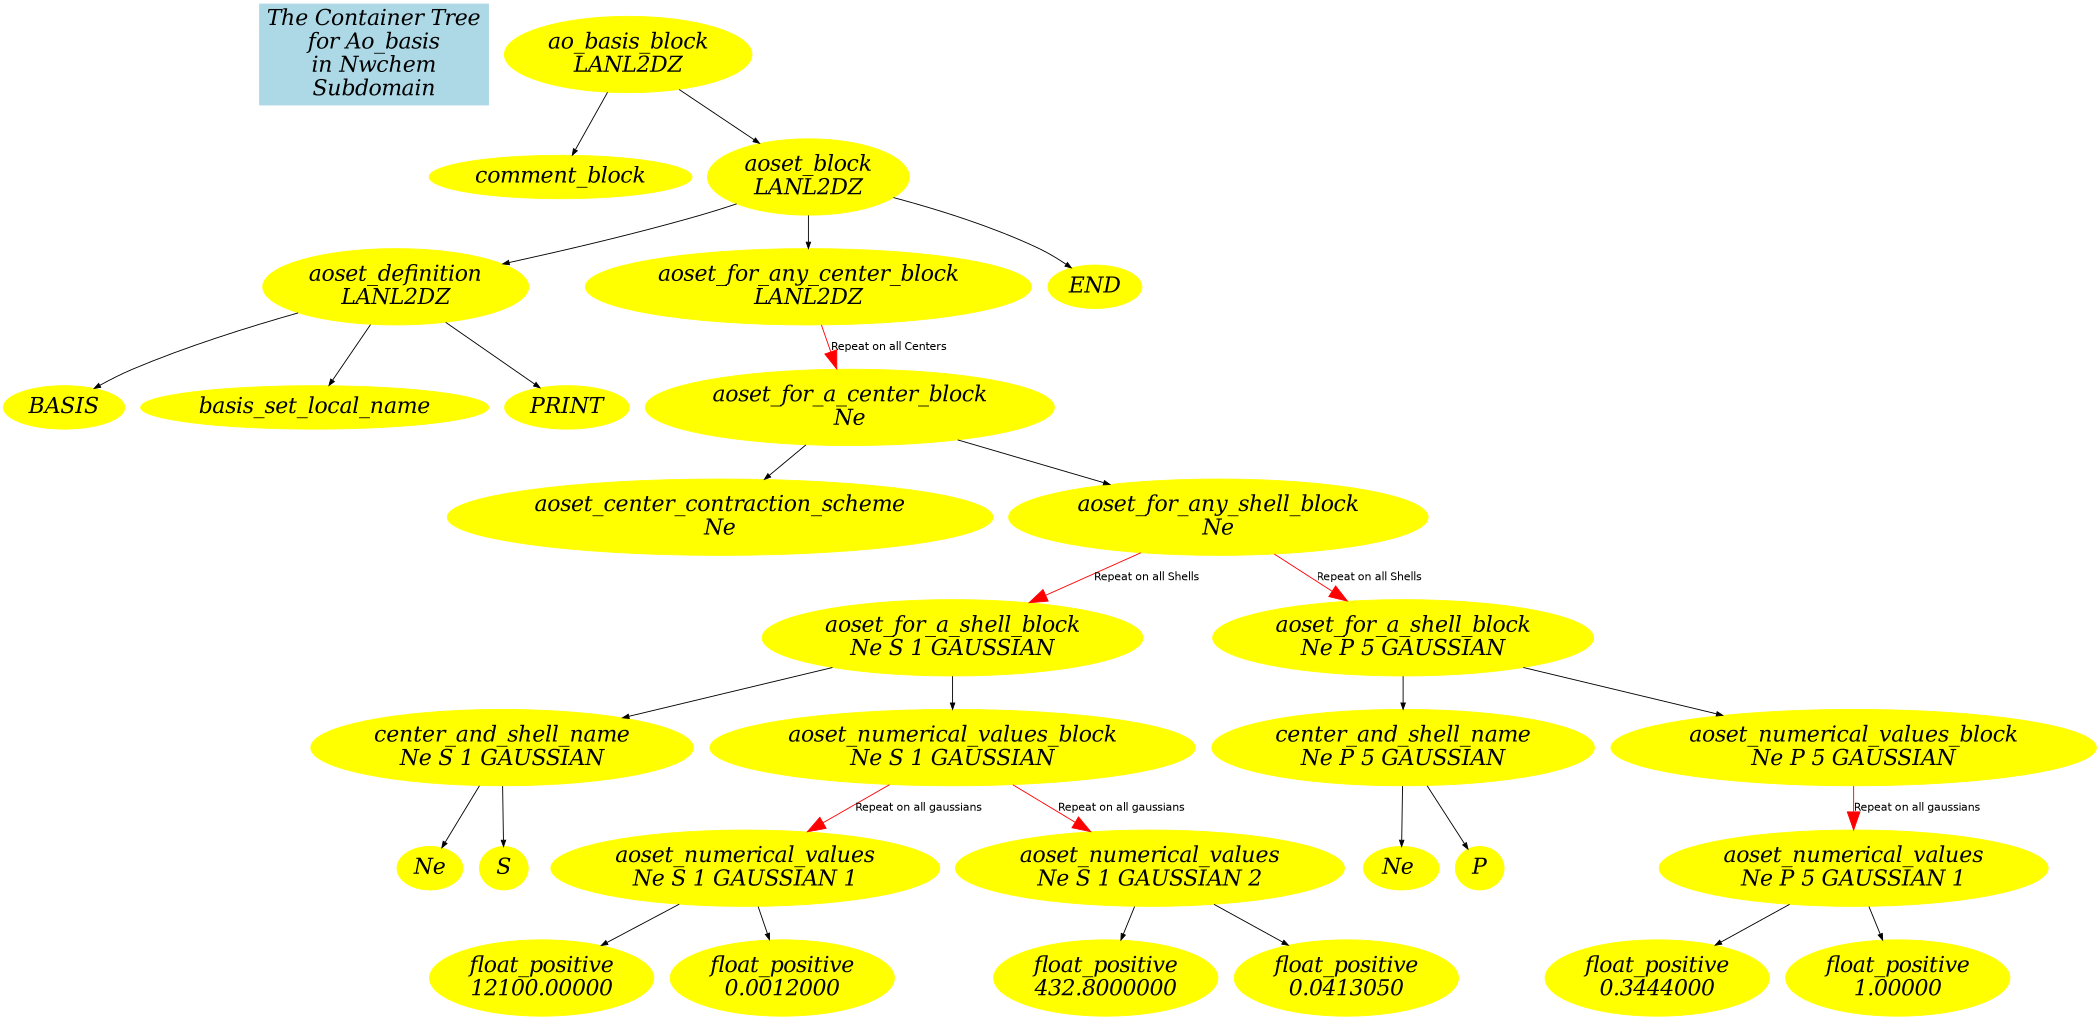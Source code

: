 digraph dgn {
  size="14,14";
  node [color=yellow, style=filled, fontsize=24, fontname="Palatino-Italic", fontcolor=black];
  edge [fontname = "Bitstream Vera Sans" fontsize = 12 arrowsize="0.7" dir = down];

  Title [label = "The Container Tree\nfor Ao_basis\nin Nwchem\nSubdomain" shape="record" color=lightblue, style=filled];

   "ao_basis_block\nLANL2DZ"    -> { comment_block  "aoset_block\nLANL2DZ" }; 

   "aoset_block\nLANL2DZ"      ->  { "aoset_definition\nLANL2DZ" "aoset_for_any_center_block\nLANL2DZ"  END };
   "aoset_definition\nLANL2DZ" ->  { BASIS basis_set_local_name PRINT };
   "aoset_for_any_center_block\nLANL2DZ" -> { "aoset_for_a_center_block\nNe" } [color=red arrowsize="2" label = "Repeat on all Centers"];

   "aoset_for_a_center_block\nNe"  -> { "aoset_center_contraction_scheme\nNe" "aoset_for_any_shell_block\nNe" }; 

   "aoset_for_any_shell_block\nNe" -> { "aoset_for_a_shell_block\nNe S 1 GAUSSIAN" "aoset_for_a_shell_block\nNe P 5 GAUSSIAN"} [color=red arrowsize="2" label = "Repeat on all Shells"];

   "aoset_for_a_shell_block\nNe S 1 GAUSSIAN" -> { "center_and_shell_name\nNe S 1 GAUSSIAN" "aoset_numerical_values_block\nNe S 1 GAUSSIAN"} ;

   "aoset_for_a_shell_block\nNe P 5 GAUSSIAN" -> { "center_and_shell_name\nNe P 5 GAUSSIAN" "aoset_numerical_values_block\nNe P 5 GAUSSIAN"} ;

   "center_and_shell_name\nNe S 1 GAUSSIAN" ->  { "Ne" "S"} ;
   "center_and_shell_name\nNe P 5 GAUSSIAN" ->  { "Ne " "P"} ;

   "aoset_numerical_values_block\nNe S 1 GAUSSIAN" -> { "aoset_numerical_values\nNe S 1 GAUSSIAN 1"  "aoset_numerical_values\nNe S 1 GAUSSIAN 2" } [color=red arrowsize="2" label = "Repeat on all gaussians"];

   "aoset_numerical_values_block\nNe P 5 GAUSSIAN" -> { "aoset_numerical_values\nNe P 5 GAUSSIAN 1"} [color=red arrowsize="2" label = "Repeat on all gaussians"];

   "aoset_numerical_values\nNe S 1 GAUSSIAN 1" -> { "float_positive\n12100.00000" "float_positive\n0.0012000"} ;
   "aoset_numerical_values\nNe S 1 GAUSSIAN 2" -> { "float_positive\n432.8000000" "float_positive\n0.0413050"} ;

   "aoset_numerical_values\nNe P 5 GAUSSIAN 1" -> { "float_positive\n0.3444000" "float_positive\n1.00000"} ;

}
